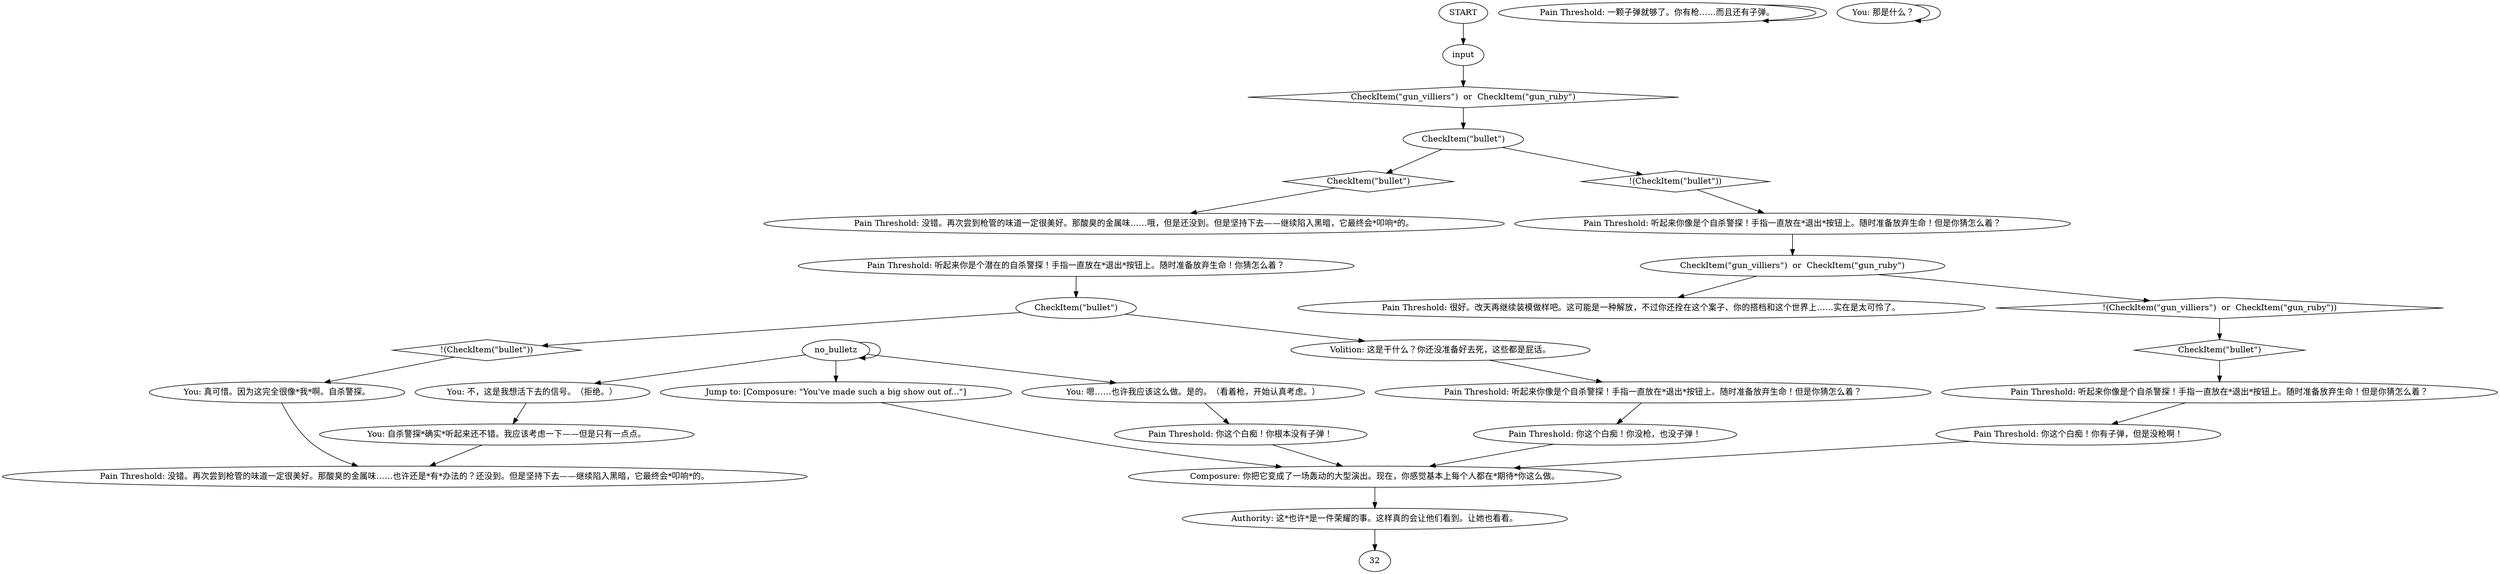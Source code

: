 # THOUGHT / SUICIDE COP
# For when the thought is FIXED. Logic tries to get you to kill yourself if you have a gun and bullets, and tells you you're stupid if you don't.
# ==================================================
digraph G {
	  0 [label="START"];
	  1 [label="input"];
	  2 [label="You: 嗯……也许我应该这么做。是的。（看着枪，开始认真考虑。）"];
	  3 [label="Pain Threshold: 听起来你像是个自杀警探！手指一直放在*退出*按钮上。随时准备放弃生命！但是你猜怎么着？"];
	  4 [label="You: 不，这是我想活下去的信号。（拒绝。）"];
	  5 [label="Pain Threshold: 没错。再次尝到枪管的味道一定很美好。那酸臭的金属味……也许还是*有*办法的？还没到。但是坚持下去——继续陷入黑暗，它最终会*叩响*的。"];
	  6 [label="Pain Threshold: 你这个白痴！你没枪，也没子弹！"];
	  7 [label="CheckItem(\"bullet\")"];
	  8 [label="CheckItem(\"bullet\")", shape=diamond];
	  9 [label="!(CheckItem(\"bullet\"))", shape=diamond];
	  10 [label="Pain Threshold: 听起来你像是个自杀警探！手指一直放在*退出*按钮上。随时准备放弃生命！但是你猜怎么着？"];
	  11 [label="Pain Threshold: 你这个白痴！你有子弹，但是没枪啊！"];
	  12 [label="Composure: 你把它变成了一场轰动的大型演出。现在，你感觉基本上每个人都在*期待*你这么做。"];
	  13 [label="Pain Threshold: 听起来你是个潜在的自杀警探！手指一直放在*退出*按钮上。随时准备放弃生命！你猜怎么着？"];
	  14 [label="Pain Threshold: 没错。再次尝到枪管的味道一定很美好。那酸臭的金属味……哦，但是还没到。但是坚持下去——继续陷入黑暗，它最终会*叩响*的。"];
	  15 [label="Pain Threshold: 你这个白痴！你根本没有子弹！"];
	  16 [label="CheckItem(\"gun_villiers\")  or  CheckItem(\"gun_ruby\")"];
	  17 [label="CheckItem(\"gun_villiers\")  or  CheckItem(\"gun_ruby\")", shape=diamond];
	  18 [label="!(CheckItem(\"gun_villiers\")  or  CheckItem(\"gun_ruby\"))", shape=diamond];
	  19 [label="Pain Threshold: 很好。改天再继续装模做样吧。这可能是一种解放，不过你还拴在这个案子、你的搭档和这个世界上……实在是太可怜了。"];
	  20 [label="You: 自杀警探*确实*听起来还不错。我应该考虑一下——但是只有一点点。"];
	  21 [label="Jump to: [Composure: \"You've made such a big show out of...\"]"];
	  22 [label="Pain Threshold: 一颗子弹就够了。你有枪……而且还有子弹。"];
	  23 [label="You: 那是什么？"];
	  24 [label="CheckItem(\"bullet\")"];
	  25 [label="CheckItem(\"bullet\")", shape=diamond];
	  26 [label="!(CheckItem(\"bullet\"))", shape=diamond];
	  27 [label="Volition: 这是干什么？你还没准备好去死，这些都是屁话。"];
	  28 [label="Authority: 这*也许*是一件荣耀的事。这样真的会让他们看到。让她也看看。"];
	  29 [label="Pain Threshold: 听起来你像是个自杀警探！手指一直放在*退出*按钮上。随时准备放弃生命！但是你猜怎么着？"];
	  30 [label="You: 真可惜。因为这完全很像*我*啊。自杀警探。"];
	  31 [label="no_bulletz"];
	  0 -> 1
	  1 -> 17
	  2 -> 15
	  3 -> 11
	  4 -> 20
	  6 -> 12
	  7 -> 8
	  7 -> 9
	  8 -> 14
	  9 -> 10
	  10 -> 16
	  11 -> 12
	  12 -> 28
	  13 -> 24
	  15 -> 12
	  16 -> 18
	  16 -> 19
	  17 -> 7
	  18 -> 25
	  20 -> 5
	  21 -> 12
	  22 -> 22
	  23 -> 23
	  24 -> 26
	  24 -> 27
	  25 -> 3
	  26 -> 30
	  27 -> 29
	  28 -> 32
	  29 -> 6
	  30 -> 5
	  31 -> 2
	  31 -> 4
	  31 -> 21
	  31 -> 31
}

